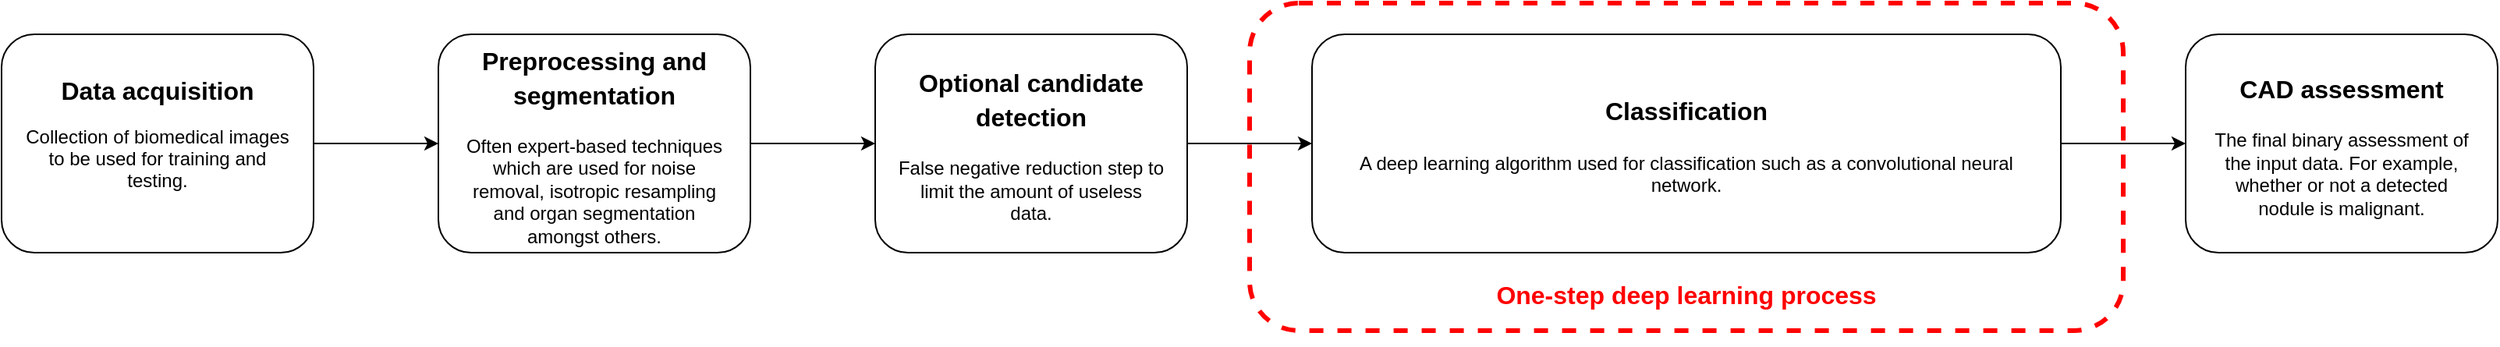 <mxfile version="20.1.1" type="device"><diagram id="vkG2U7Tg4kPdcr5y0Qmq" name="Page-1"><mxGraphModel dx="2062" dy="1122" grid="1" gridSize="10" guides="1" tooltips="1" connect="1" arrows="1" fold="1" page="1" pageScale="1" pageWidth="1000" pageHeight="500" math="0" shadow="0"><root><mxCell id="0"/><mxCell id="1" parent="0"/><mxCell id="SqgdgiFInWret0zvxjj1-7" style="edgeStyle=orthogonalEdgeStyle;rounded=0;orthogonalLoop=1;jettySize=auto;html=1;fontSize=16;" parent="1" source="SqgdgiFInWret0zvxjj1-2" target="SqgdgiFInWret0zvxjj1-6" edge="1"><mxGeometry relative="1" as="geometry"/></mxCell><mxCell id="SqgdgiFInWret0zvxjj1-2" value="&lt;span style=&quot;font-size: 16px; background-color: initial;&quot;&gt;&lt;b&gt;Data&amp;nbsp;&lt;/b&gt;&lt;/span&gt;&lt;span style=&quot;font-size: 16px;&quot;&gt;&lt;b&gt;acquisition&lt;/b&gt;&lt;/span&gt;&lt;br&gt;&lt;p&gt;Collection of biomedical images to be used for training and testing.&lt;/p&gt;" style="rounded=1;whiteSpace=wrap;html=1;spacing=15;" parent="1" vertex="1"><mxGeometry x="40" y="100" width="200" height="140" as="geometry"/></mxCell><mxCell id="SqgdgiFInWret0zvxjj1-9" style="edgeStyle=orthogonalEdgeStyle;rounded=0;orthogonalLoop=1;jettySize=auto;html=1;fontSize=16;" parent="1" source="SqgdgiFInWret0zvxjj1-6" target="SqgdgiFInWret0zvxjj1-8" edge="1"><mxGeometry relative="1" as="geometry"/></mxCell><mxCell id="SqgdgiFInWret0zvxjj1-6" value="&lt;h2&gt;&lt;font style=&quot;font-size: 16px;&quot;&gt;Preprocessing and segmentation&lt;/font&gt;&lt;/h2&gt;&lt;p&gt;Often expert-based techniques which are used for noise removal, isotropic resampling and organ segmentation amongst others.&lt;/p&gt;" style="rounded=1;whiteSpace=wrap;html=1;spacing=15;" parent="1" vertex="1"><mxGeometry x="320" y="100" width="200" height="140" as="geometry"/></mxCell><mxCell id="SqgdgiFInWret0zvxjj1-12" style="edgeStyle=orthogonalEdgeStyle;rounded=0;orthogonalLoop=1;jettySize=auto;html=1;fontSize=16;" parent="1" source="SqgdgiFInWret0zvxjj1-8" edge="1"><mxGeometry relative="1" as="geometry"><mxPoint x="880" y="170" as="targetPoint"/></mxGeometry></mxCell><mxCell id="SqgdgiFInWret0zvxjj1-8" value="&lt;h2&gt;&lt;span style=&quot;font-size: 16px;&quot;&gt;Optional candidate detection&lt;/span&gt;&lt;/h2&gt;&lt;p&gt;False negative reduction step to limit the amount of useless data.&lt;/p&gt;" style="rounded=1;whiteSpace=wrap;html=1;spacing=15;" parent="1" vertex="1"><mxGeometry x="600" y="100" width="200" height="140" as="geometry"/></mxCell><mxCell id="SqgdgiFInWret0zvxjj1-16" style="edgeStyle=orthogonalEdgeStyle;rounded=0;orthogonalLoop=1;jettySize=auto;html=1;fontSize=16;" parent="1" source="SqgdgiFInWret0zvxjj1-13" target="SqgdgiFInWret0zvxjj1-15" edge="1"><mxGeometry relative="1" as="geometry"/></mxCell><mxCell id="SqgdgiFInWret0zvxjj1-13" value="&lt;h2&gt;&lt;span style=&quot;font-size: 16px;&quot;&gt;Classification&lt;/span&gt;&lt;/h2&gt;&lt;p&gt;A deep learning algorithm used for classification such as a convolutional neural network.&lt;/p&gt;" style="rounded=1;whiteSpace=wrap;html=1;spacing=15;" parent="1" vertex="1"><mxGeometry x="880" y="100" width="480" height="140" as="geometry"/></mxCell><mxCell id="SqgdgiFInWret0zvxjj1-15" value="&lt;h2&gt;&lt;span style=&quot;font-size: 16px;&quot;&gt;CAD assessment&lt;/span&gt;&lt;/h2&gt;&lt;p&gt;The final binary assessment of the input data. For example, whether or not a detected nodule is malignant.&lt;/p&gt;" style="rounded=1;whiteSpace=wrap;html=1;spacing=15;" parent="1" vertex="1"><mxGeometry x="1440" y="100" width="200" height="140" as="geometry"/></mxCell><mxCell id="SqgdgiFInWret0zvxjj1-18" value="" style="rounded=1;whiteSpace=wrap;html=1;fontSize=16;fontColor=#000000;dashed=1;strokeColor=#FF0000;strokeWidth=3;fillColor=none;" parent="1" vertex="1"><mxGeometry x="840" y="80" width="560" height="210" as="geometry"/></mxCell><mxCell id="SqgdgiFInWret0zvxjj1-19" value="&lt;h2&gt;&lt;span style=&quot;font-size: 16px;&quot;&gt;&lt;font color=&quot;#ff0000&quot;&gt;One-step deep learning process&lt;/font&gt;&lt;/span&gt;&lt;/h2&gt;" style="text;html=1;strokeColor=none;fillColor=none;align=center;verticalAlign=middle;whiteSpace=wrap;rounded=0;dashed=1;fontSize=16;fontColor=#000000;" parent="1" vertex="1"><mxGeometry x="840" y="250" width="560" height="30" as="geometry"/></mxCell></root></mxGraphModel></diagram></mxfile>